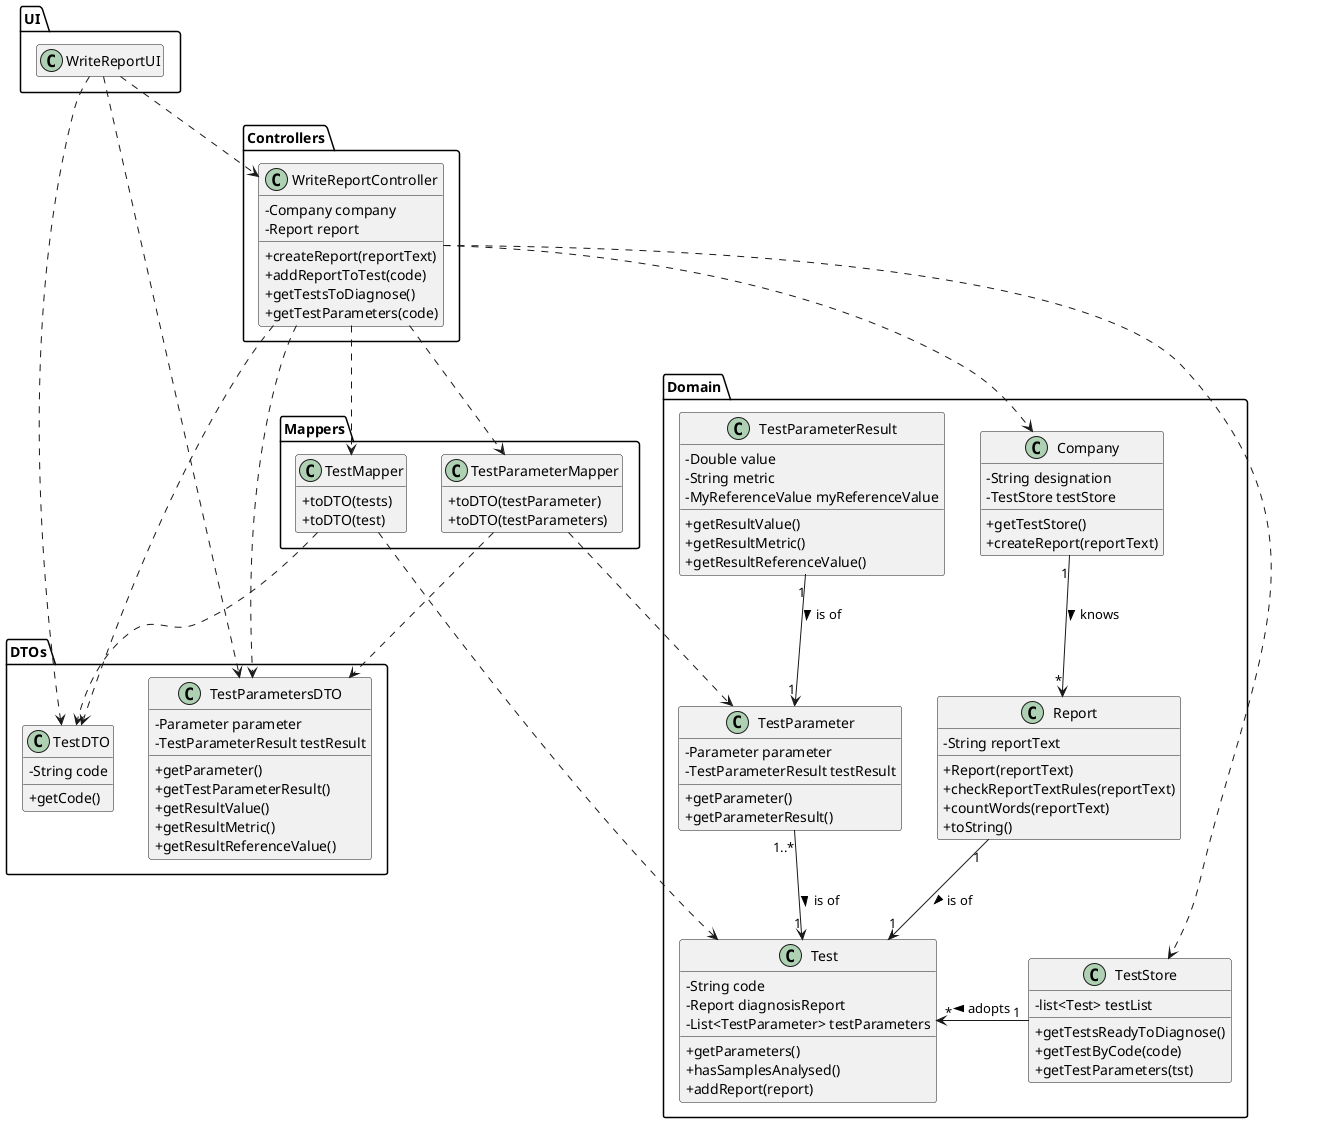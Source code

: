 @startuml
hide empty methods
hide empty attributes
'left to right direction
skinparam classAttributeIconSize 0

package Domain {

class Company {
    -String designation
    -TestStore testStore
    +getTestStore()
    +createReport(reportText)
}

class Report {
    - String reportText
    + Report(reportText)
    + checkReportTextRules(reportText)
    + countWords(reportText)
    + toString()
}

class Test {
    -String code
    -Report diagnosisReport
    -List<TestParameter> testParameters
    +getParameters()
    +hasSamplesAnalysed()
    +addReport(report)
}

class TestParameter {
    -Parameter parameter
    -TestParameterResult testResult
    +getParameter()
    +getParameterResult()
}

class TestParameterResult {
    -Double value
    -String metric
    -MyReferenceValue myReferenceValue
    +getResultValue()
    +getResultMetric()
    +getResultReferenceValue()
}

class TestStore {
    -list<Test> testList
    +getTestsReadyToDiagnose()
    +getTestByCode(code)
    +getTestParameters(tst)
}

}

package Mappers {

class TestMapper {
    +toDTO(tests)
    +toDTO(test)
}

class TestParameterMapper {
    +toDTO(testParameter)
    +toDTO(testParameters)
}

}

package DTOs {

class TestDTO {
    -String code
    +getCode()
}

class TestParametersDTO {
    -Parameter parameter
    -TestParameterResult testResult
    +getParameter()
    +getTestParameterResult()
    +getResultValue()
    +getResultMetric()
    +getResultReferenceValue()
}

}

package Controllers {

class WriteReportController {
    -Company company
    -Report report
    +createReport(reportText)
    +addReportToTest(code)
    +getTestsToDiagnose()
    +getTestParameters(code)
}

}

package UI {

class WriteReportUI {
}

}

WriteReportUI ..> WriteReportController
WriteReportUI ..> TestDTO
WriteReportUI ..> TestParametersDTO
WriteReportController ..> TestMapper
WriteReportController ..> TestParameterMapper
WriteReportController ..> Company
WriteReportController ..> TestStore
WriteReportController ..> TestDTO
WriteReportController ..> TestParametersDTO
TestStore "1" -> "*" Test : adopts >
Company "1" --> "*" Report : knows >
Report "1" --> "1" Test : is of >
TestParameter "1..*" --> "1" Test : is of >
TestParameterResult "1" --> "1" TestParameter : is of >
TestMapper ..> Test
TestParameterMapper ..> TestParameter
TestMapper ..> TestDTO
TestParameterMapper ..> TestParametersDTO

@enduml